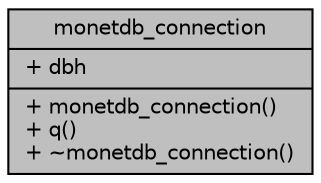 digraph "monetdb_connection"
{
 // LATEX_PDF_SIZE
  edge [fontname="Helvetica",fontsize="10",labelfontname="Helvetica",labelfontsize="10"];
  node [fontname="Helvetica",fontsize="10",shape=record];
  Node1 [label="{monetdb_connection\n|+ dbh\l|+ monetdb_connection()\l+ q()\l+ ~monetdb_connection()\l}",height=0.2,width=0.4,color="black", fillcolor="grey75", style="filled", fontcolor="black",tooltip=" "];
}
